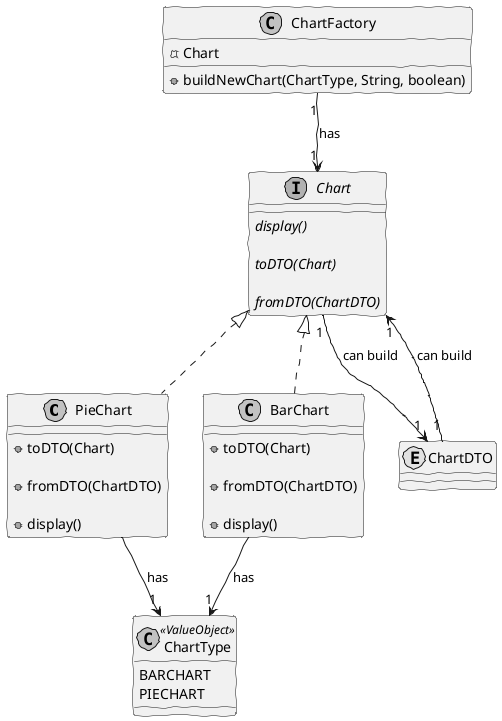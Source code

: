 @startuml  dm.png
skinparam handwritten true
skinparam monochrome true
skinparam packageStyle rect
skinparam defaultFontName FG Virgil
skinparam shadowing false

PieChart --> "1" ChartType : has
BarChart --> "1" ChartType : has
ChartFactory "1" --> "1" Chart : has
ChartDTO "1" --> "1" Chart : can build
Chart "1" --> "1" ChartDTO : can build

class ChartType <<ValueObject>>{

    BARCHART
    PIECHART
}

class ChartFactory{

    - Chart

    + buildNewChart(ChartType, String, boolean)

}

interface Chart{

    {abstract} display()

    {abstract} toDTO(Chart)

    {abstract} fromDTO(ChartDTO)
}

class BarChart implements Chart{

    + toDTO(Chart)

    + fromDTO(ChartDTO)

    + display()
}

class PieChart implements Chart {

    + toDTO(Chart)

    + fromDTO(ChartDTO)

    + display()
}

class ChartDTO <<E,yellow>> {


}

@enduml
